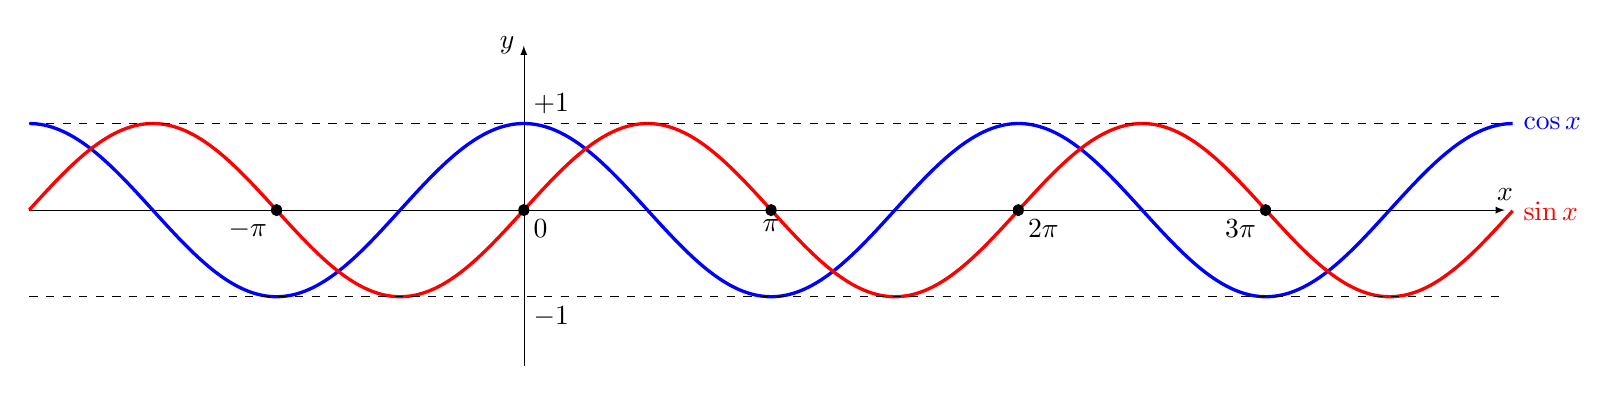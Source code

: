 \begin{tikzpicture}[yscale=1.1]

	\draw[->,>=latex, black, very thin] (-6.28,0) -- (12.46,0) node[above] {$x$};
	\draw[->,>=latex, black, very thin] (0,-1.8) -- (0,1.9) node[left] {$y$};

	\draw[domain=-6.28:12.56, blue,very thick,samples=200, smooth] plot (\x,{cos(\x r)}) node[right] {$\cos x$};
	\draw[domain=-6.28:12.56, red,very thick, samples=200, smooth] plot (\x,{sin(\x r)}) node[right] {$\sin x$};;
%	\draw[myred,very thick] (-0.25,0)--(2.5,0) node[midway,below] {$E$};
%	\draw[myred,very thick] (0,0.3)--(0,1.83) node[near end,left] {$F$};

	\draw[dashed] (-6.28,1) -- (12.46,1);
	\draw[dashed] (-6.28,-1) -- (12.46,-1);

    %\draw[color=blue] plot[id=sin] function{sin(x)}  node[right] {$f(x) = \sin x$};

	\fill (0,0) circle (2pt) node[below right] {$0$};
	\fill (3.14,0) circle (2pt) node[below] {$\pi$};
	\fill (6.28,0) circle (2pt) node[below right] {$2\pi$};
	\fill (-3.14,0) circle (2pt) node[below left] {$-\pi$};
	\fill (9.42,0) circle (2pt) node[below left] {$3\pi$};

   \node[above right] at (0,1) {$+1$};
   \node[below right] at (0,-1) {$-1$};

\end{tikzpicture}

